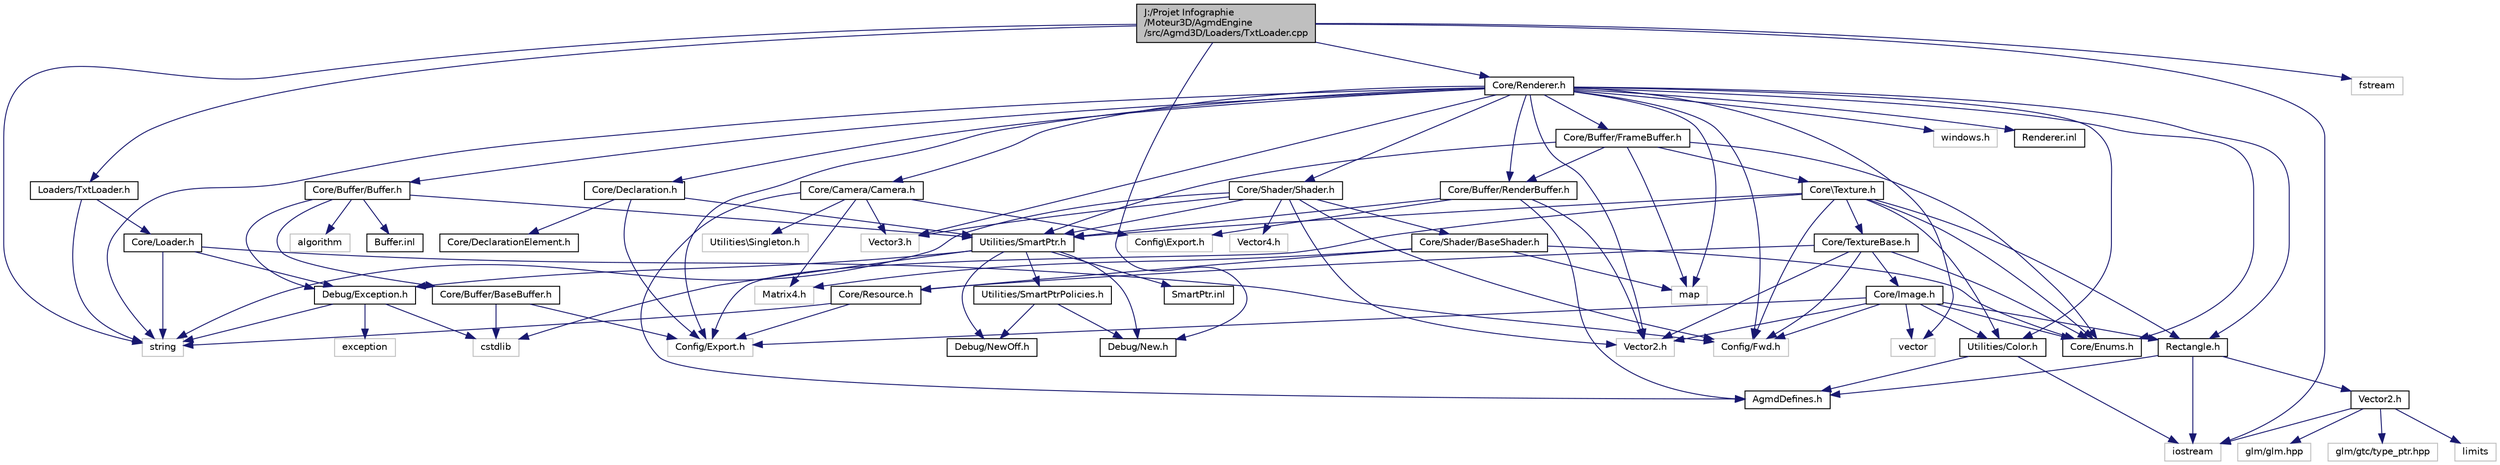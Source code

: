 digraph "J:/Projet Infographie/Moteur3D/AgmdEngine/src/Agmd3D/Loaders/TxtLoader.cpp"
{
  edge [fontname="Helvetica",fontsize="10",labelfontname="Helvetica",labelfontsize="10"];
  node [fontname="Helvetica",fontsize="10",shape=record];
  Node1 [label="J:/Projet Infographie\l/Moteur3D/AgmdEngine\l/src/Agmd3D/Loaders/TxtLoader.cpp",height=0.2,width=0.4,color="black", fillcolor="grey75", style="filled" fontcolor="black"];
  Node1 -> Node2 [color="midnightblue",fontsize="10",style="solid"];
  Node2 [label="Loaders/TxtLoader.h",height=0.2,width=0.4,color="black", fillcolor="white", style="filled",URL="$_txt_loader_8h.html"];
  Node2 -> Node3 [color="midnightblue",fontsize="10",style="solid"];
  Node3 [label="Core/Loader.h",height=0.2,width=0.4,color="black", fillcolor="white", style="filled",URL="$_loader_8h.html"];
  Node3 -> Node4 [color="midnightblue",fontsize="10",style="solid"];
  Node4 [label="Config/Fwd.h",height=0.2,width=0.4,color="grey75", fillcolor="white", style="filled"];
  Node3 -> Node5 [color="midnightblue",fontsize="10",style="solid"];
  Node5 [label="Debug/Exception.h",height=0.2,width=0.4,color="black", fillcolor="white", style="filled",URL="$_exception_8h.html"];
  Node5 -> Node6 [color="midnightblue",fontsize="10",style="solid"];
  Node6 [label="cstdlib",height=0.2,width=0.4,color="grey75", fillcolor="white", style="filled"];
  Node5 -> Node7 [color="midnightblue",fontsize="10",style="solid"];
  Node7 [label="exception",height=0.2,width=0.4,color="grey75", fillcolor="white", style="filled"];
  Node5 -> Node8 [color="midnightblue",fontsize="10",style="solid"];
  Node8 [label="string",height=0.2,width=0.4,color="grey75", fillcolor="white", style="filled"];
  Node3 -> Node8 [color="midnightblue",fontsize="10",style="solid"];
  Node2 -> Node8 [color="midnightblue",fontsize="10",style="solid"];
  Node1 -> Node9 [color="midnightblue",fontsize="10",style="solid"];
  Node9 [label="Core/Renderer.h",height=0.2,width=0.4,color="black", fillcolor="white", style="filled",URL="$_renderer_8h.html"];
  Node9 -> Node10 [color="midnightblue",fontsize="10",style="solid"];
  Node10 [label="Utilities/Color.h",height=0.2,width=0.4,color="black", fillcolor="white", style="filled",URL="$_color_8h.html"];
  Node10 -> Node11 [color="midnightblue",fontsize="10",style="solid"];
  Node11 [label="AgmdDefines.h",height=0.2,width=0.4,color="black", fillcolor="white", style="filled",URL="$_agmd_defines_8h.html"];
  Node10 -> Node12 [color="midnightblue",fontsize="10",style="solid"];
  Node12 [label="iostream",height=0.2,width=0.4,color="grey75", fillcolor="white", style="filled"];
  Node9 -> Node13 [color="midnightblue",fontsize="10",style="solid"];
  Node13 [label="Config/Export.h",height=0.2,width=0.4,color="grey75", fillcolor="white", style="filled"];
  Node9 -> Node4 [color="midnightblue",fontsize="10",style="solid"];
  Node9 -> Node14 [color="midnightblue",fontsize="10",style="solid"];
  Node14 [label="Core/Buffer/Buffer.h",height=0.2,width=0.4,color="black", fillcolor="white", style="filled",URL="$_buffer_8h.html"];
  Node14 -> Node15 [color="midnightblue",fontsize="10",style="solid"];
  Node15 [label="Core/Buffer/BaseBuffer.h",height=0.2,width=0.4,color="black", fillcolor="white", style="filled",URL="$_base_buffer_8h.html"];
  Node15 -> Node13 [color="midnightblue",fontsize="10",style="solid"];
  Node15 -> Node6 [color="midnightblue",fontsize="10",style="solid"];
  Node14 -> Node5 [color="midnightblue",fontsize="10",style="solid"];
  Node14 -> Node16 [color="midnightblue",fontsize="10",style="solid"];
  Node16 [label="Utilities/SmartPtr.h",height=0.2,width=0.4,color="black", fillcolor="white", style="filled",URL="$_smart_ptr_8h.html"];
  Node16 -> Node6 [color="midnightblue",fontsize="10",style="solid"];
  Node16 -> Node17 [color="midnightblue",fontsize="10",style="solid"];
  Node17 [label="Utilities/SmartPtrPolicies.h",height=0.2,width=0.4,color="black", fillcolor="white", style="filled",URL="$_smart_ptr_policies_8h.html"];
  Node17 -> Node18 [color="midnightblue",fontsize="10",style="solid"];
  Node18 [label="Debug/New.h",height=0.2,width=0.4,color="black", fillcolor="white", style="filled",URL="$_new_8h.html"];
  Node17 -> Node19 [color="midnightblue",fontsize="10",style="solid"];
  Node19 [label="Debug/NewOff.h",height=0.2,width=0.4,color="black", fillcolor="white", style="filled",URL="$_new_off_8h.html"];
  Node16 -> Node5 [color="midnightblue",fontsize="10",style="solid"];
  Node16 -> Node18 [color="midnightblue",fontsize="10",style="solid"];
  Node16 -> Node20 [color="midnightblue",fontsize="10",style="solid"];
  Node20 [label="SmartPtr.inl",height=0.2,width=0.4,color="black", fillcolor="white", style="filled",URL="$_smart_ptr_8inl.html"];
  Node16 -> Node19 [color="midnightblue",fontsize="10",style="solid"];
  Node14 -> Node21 [color="midnightblue",fontsize="10",style="solid"];
  Node21 [label="algorithm",height=0.2,width=0.4,color="grey75", fillcolor="white", style="filled"];
  Node14 -> Node22 [color="midnightblue",fontsize="10",style="solid"];
  Node22 [label="Buffer.inl",height=0.2,width=0.4,color="black", fillcolor="white", style="filled",URL="$_buffer_8inl.html"];
  Node9 -> Node23 [color="midnightblue",fontsize="10",style="solid"];
  Node23 [label="Core/Enums.h",height=0.2,width=0.4,color="black", fillcolor="white", style="filled",URL="$_enums_8h.html"];
  Node9 -> Node24 [color="midnightblue",fontsize="10",style="solid"];
  Node24 [label="Core/Shader/Shader.h",height=0.2,width=0.4,color="black", fillcolor="white", style="filled",URL="$_shader_8h.html"];
  Node24 -> Node4 [color="midnightblue",fontsize="10",style="solid"];
  Node24 -> Node25 [color="midnightblue",fontsize="10",style="solid"];
  Node25 [label="Core/Shader/BaseShader.h",height=0.2,width=0.4,color="black", fillcolor="white", style="filled",URL="$_base_shader_8h.html"];
  Node25 -> Node23 [color="midnightblue",fontsize="10",style="solid"];
  Node25 -> Node26 [color="midnightblue",fontsize="10",style="solid"];
  Node26 [label="Core/Resource.h",height=0.2,width=0.4,color="black", fillcolor="white", style="filled",URL="$_resource_8h.html"];
  Node26 -> Node13 [color="midnightblue",fontsize="10",style="solid"];
  Node26 -> Node8 [color="midnightblue",fontsize="10",style="solid"];
  Node25 -> Node27 [color="midnightblue",fontsize="10",style="solid"];
  Node27 [label="Matrix4.h",height=0.2,width=0.4,color="grey75", fillcolor="white", style="filled"];
  Node25 -> Node28 [color="midnightblue",fontsize="10",style="solid"];
  Node28 [label="map",height=0.2,width=0.4,color="grey75", fillcolor="white", style="filled"];
  Node24 -> Node29 [color="midnightblue",fontsize="10",style="solid"];
  Node29 [label="Vector2.h",height=0.2,width=0.4,color="grey75", fillcolor="white", style="filled"];
  Node24 -> Node30 [color="midnightblue",fontsize="10",style="solid"];
  Node30 [label="Vector3.h",height=0.2,width=0.4,color="grey75", fillcolor="white", style="filled"];
  Node24 -> Node31 [color="midnightblue",fontsize="10",style="solid"];
  Node31 [label="Vector4.h",height=0.2,width=0.4,color="grey75", fillcolor="white", style="filled"];
  Node24 -> Node16 [color="midnightblue",fontsize="10",style="solid"];
  Node24 -> Node8 [color="midnightblue",fontsize="10",style="solid"];
  Node9 -> Node32 [color="midnightblue",fontsize="10",style="solid"];
  Node32 [label="Core/Buffer/FrameBuffer.h",height=0.2,width=0.4,color="black", fillcolor="white", style="filled",URL="$_frame_buffer_8h.html"];
  Node32 -> Node33 [color="midnightblue",fontsize="10",style="solid"];
  Node33 [label="Core\\Texture.h",height=0.2,width=0.4,color="black", fillcolor="white", style="filled",URL="$_texture_8h.html"];
  Node33 -> Node4 [color="midnightblue",fontsize="10",style="solid"];
  Node33 -> Node13 [color="midnightblue",fontsize="10",style="solid"];
  Node33 -> Node23 [color="midnightblue",fontsize="10",style="solid"];
  Node33 -> Node34 [color="midnightblue",fontsize="10",style="solid"];
  Node34 [label="Core/TextureBase.h",height=0.2,width=0.4,color="black", fillcolor="white", style="filled",URL="$_texture_base_8h.html"];
  Node34 -> Node4 [color="midnightblue",fontsize="10",style="solid"];
  Node34 -> Node29 [color="midnightblue",fontsize="10",style="solid"];
  Node34 -> Node23 [color="midnightblue",fontsize="10",style="solid"];
  Node34 -> Node26 [color="midnightblue",fontsize="10",style="solid"];
  Node34 -> Node35 [color="midnightblue",fontsize="10",style="solid"];
  Node35 [label="Core/Image.h",height=0.2,width=0.4,color="black", fillcolor="white", style="filled",URL="$_image_8h.html"];
  Node35 -> Node13 [color="midnightblue",fontsize="10",style="solid"];
  Node35 -> Node4 [color="midnightblue",fontsize="10",style="solid"];
  Node35 -> Node23 [color="midnightblue",fontsize="10",style="solid"];
  Node35 -> Node29 [color="midnightblue",fontsize="10",style="solid"];
  Node35 -> Node10 [color="midnightblue",fontsize="10",style="solid"];
  Node35 -> Node36 [color="midnightblue",fontsize="10",style="solid"];
  Node36 [label="Rectangle.h",height=0.2,width=0.4,color="black", fillcolor="white", style="filled",URL="$_rectangle_8h.html"];
  Node36 -> Node37 [color="midnightblue",fontsize="10",style="solid"];
  Node37 [label="Vector2.h",height=0.2,width=0.4,color="black", fillcolor="white", style="filled",URL="$_agmd_maths_2_vector2_8h.html"];
  Node37 -> Node38 [color="midnightblue",fontsize="10",style="solid"];
  Node38 [label="limits",height=0.2,width=0.4,color="grey75", fillcolor="white", style="filled"];
  Node37 -> Node12 [color="midnightblue",fontsize="10",style="solid"];
  Node37 -> Node39 [color="midnightblue",fontsize="10",style="solid"];
  Node39 [label="glm/glm.hpp",height=0.2,width=0.4,color="grey75", fillcolor="white", style="filled"];
  Node37 -> Node40 [color="midnightblue",fontsize="10",style="solid"];
  Node40 [label="glm/gtc/type_ptr.hpp",height=0.2,width=0.4,color="grey75", fillcolor="white", style="filled"];
  Node36 -> Node12 [color="midnightblue",fontsize="10",style="solid"];
  Node36 -> Node11 [color="midnightblue",fontsize="10",style="solid"];
  Node35 -> Node41 [color="midnightblue",fontsize="10",style="solid"];
  Node41 [label="vector",height=0.2,width=0.4,color="grey75", fillcolor="white", style="filled"];
  Node33 -> Node36 [color="midnightblue",fontsize="10",style="solid"];
  Node33 -> Node16 [color="midnightblue",fontsize="10",style="solid"];
  Node33 -> Node10 [color="midnightblue",fontsize="10",style="solid"];
  Node32 -> Node42 [color="midnightblue",fontsize="10",style="solid"];
  Node42 [label="Core/Buffer/RenderBuffer.h",height=0.2,width=0.4,color="black", fillcolor="white", style="filled",URL="$_render_buffer_8h.html"];
  Node42 -> Node43 [color="midnightblue",fontsize="10",style="solid"];
  Node43 [label="Config\\Export.h",height=0.2,width=0.4,color="grey75", fillcolor="white", style="filled"];
  Node42 -> Node29 [color="midnightblue",fontsize="10",style="solid"];
  Node42 -> Node16 [color="midnightblue",fontsize="10",style="solid"];
  Node42 -> Node11 [color="midnightblue",fontsize="10",style="solid"];
  Node32 -> Node23 [color="midnightblue",fontsize="10",style="solid"];
  Node32 -> Node16 [color="midnightblue",fontsize="10",style="solid"];
  Node32 -> Node28 [color="midnightblue",fontsize="10",style="solid"];
  Node9 -> Node42 [color="midnightblue",fontsize="10",style="solid"];
  Node9 -> Node44 [color="midnightblue",fontsize="10",style="solid"];
  Node44 [label="Core/Declaration.h",height=0.2,width=0.4,color="black", fillcolor="white", style="filled",URL="$_declaration_8h.html"];
  Node44 -> Node13 [color="midnightblue",fontsize="10",style="solid"];
  Node44 -> Node45 [color="midnightblue",fontsize="10",style="solid"];
  Node45 [label="Core/DeclarationElement.h",height=0.2,width=0.4,color="black", fillcolor="white", style="filled",URL="$_declaration_element_8h.html"];
  Node44 -> Node16 [color="midnightblue",fontsize="10",style="solid"];
  Node9 -> Node46 [color="midnightblue",fontsize="10",style="solid"];
  Node46 [label="Core/Camera/Camera.h",height=0.2,width=0.4,color="black", fillcolor="white", style="filled",URL="$_camera_8h.html"];
  Node46 -> Node43 [color="midnightblue",fontsize="10",style="solid"];
  Node46 -> Node30 [color="midnightblue",fontsize="10",style="solid"];
  Node46 -> Node27 [color="midnightblue",fontsize="10",style="solid"];
  Node46 -> Node47 [color="midnightblue",fontsize="10",style="solid"];
  Node47 [label="Utilities\\Singleton.h",height=0.2,width=0.4,color="grey75", fillcolor="white", style="filled"];
  Node46 -> Node11 [color="midnightblue",fontsize="10",style="solid"];
  Node9 -> Node29 [color="midnightblue",fontsize="10",style="solid"];
  Node9 -> Node30 [color="midnightblue",fontsize="10",style="solid"];
  Node9 -> Node36 [color="midnightblue",fontsize="10",style="solid"];
  Node9 -> Node8 [color="midnightblue",fontsize="10",style="solid"];
  Node9 -> Node28 [color="midnightblue",fontsize="10",style="solid"];
  Node9 -> Node41 [color="midnightblue",fontsize="10",style="solid"];
  Node9 -> Node48 [color="midnightblue",fontsize="10",style="solid"];
  Node48 [label="windows.h",height=0.2,width=0.4,color="grey75", fillcolor="white", style="filled"];
  Node9 -> Node49 [color="midnightblue",fontsize="10",style="solid"];
  Node49 [label="Renderer.inl",height=0.2,width=0.4,color="black", fillcolor="white", style="filled",URL="$_renderer_8inl.html"];
  Node1 -> Node18 [color="midnightblue",fontsize="10",style="solid"];
  Node1 -> Node12 [color="midnightblue",fontsize="10",style="solid"];
  Node1 -> Node8 [color="midnightblue",fontsize="10",style="solid"];
  Node1 -> Node50 [color="midnightblue",fontsize="10",style="solid"];
  Node50 [label="fstream",height=0.2,width=0.4,color="grey75", fillcolor="white", style="filled"];
}
